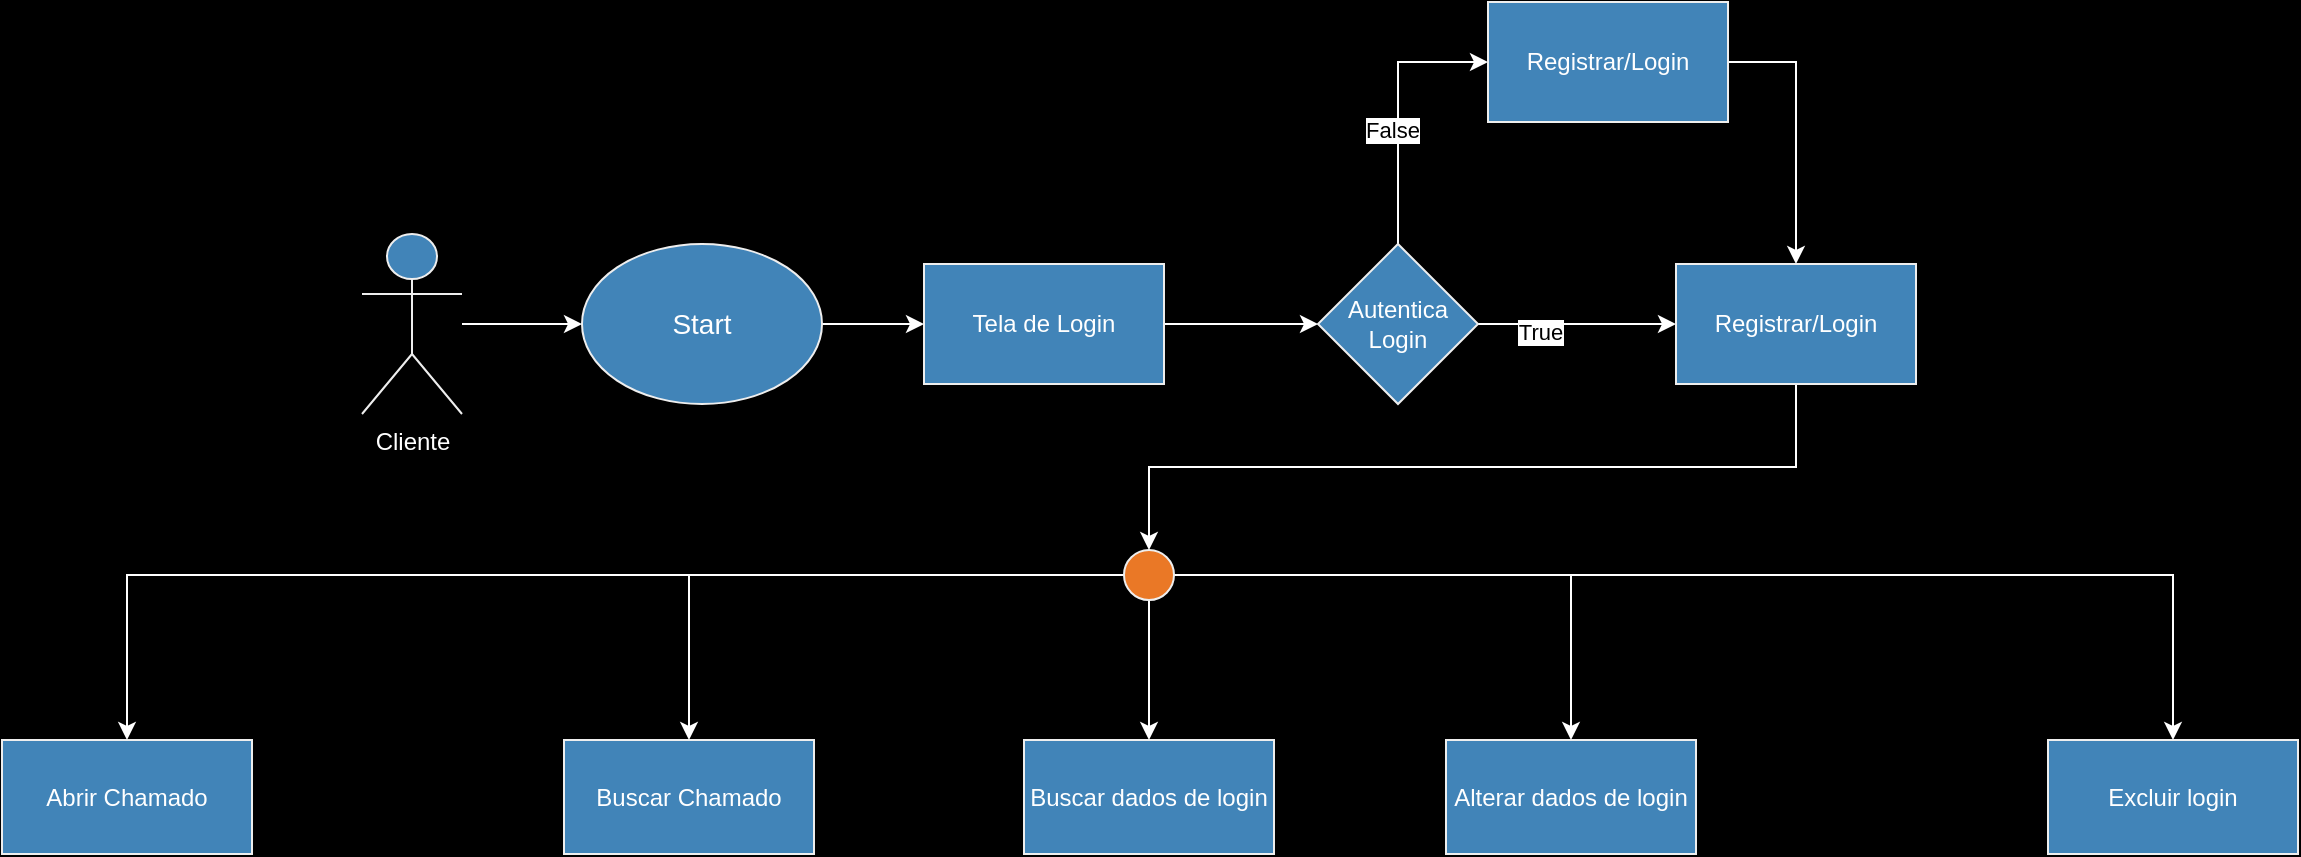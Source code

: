 <mxfile version="21.8.0" type="github">
  <diagram name="Página-1" id="t4cwPOpe5N0HpnnbIakR">
    <mxGraphModel dx="2523" dy="686" grid="0" gridSize="10" guides="1" tooltips="1" connect="1" arrows="1" fold="1" page="1" pageScale="1" pageWidth="1169" pageHeight="827" background="#000000" math="0" shadow="0">
      <root>
        <mxCell id="0" />
        <mxCell id="1" parent="0" />
        <mxCell id="SZ_3P_ArL8m-mg5wEIIs-4" style="edgeStyle=orthogonalEdgeStyle;rounded=0;orthogonalLoop=1;jettySize=auto;html=1;entryX=0;entryY=0.5;entryDx=0;entryDy=0;labelBackgroundColor=none;strokeColor=#FFFFFF;fontColor=default;" parent="1" source="SZ_3P_ArL8m-mg5wEIIs-1" target="SZ_3P_ArL8m-mg5wEIIs-23" edge="1">
          <mxGeometry relative="1" as="geometry">
            <mxPoint x="-666" y="303" as="targetPoint" />
          </mxGeometry>
        </mxCell>
        <mxCell id="SZ_3P_ArL8m-mg5wEIIs-1" value="&lt;font style=&quot;font-size: 14px;&quot;&gt;Start&lt;/font&gt;" style="ellipse;whiteSpace=wrap;html=1;labelBackgroundColor=none;fillColor=#4184b8;strokeColor=#EEEEEE;fontColor=#FFFFFF;rounded=0;" parent="1" vertex="1">
          <mxGeometry x="-866" y="263" width="120" height="80" as="geometry" />
        </mxCell>
        <mxCell id="SZ_3P_ArL8m-mg5wEIIs-5" style="edgeStyle=orthogonalEdgeStyle;rounded=0;orthogonalLoop=1;jettySize=auto;html=1;entryX=0;entryY=0.5;entryDx=0;entryDy=0;exitX=1;exitY=0.5;exitDx=0;exitDy=0;labelBackgroundColor=none;strokeColor=#FFFFFF;fontColor=default;" parent="1" source="SZ_3P_ArL8m-mg5wEIIs-23" target="SZ_3P_ArL8m-mg5wEIIs-3" edge="1">
          <mxGeometry relative="1" as="geometry">
            <mxPoint x="-546" y="303" as="sourcePoint" />
          </mxGeometry>
        </mxCell>
        <mxCell id="SZ_3P_ArL8m-mg5wEIIs-10" style="edgeStyle=orthogonalEdgeStyle;rounded=0;orthogonalLoop=1;jettySize=auto;html=1;entryX=0;entryY=0.5;entryDx=0;entryDy=0;labelBackgroundColor=none;strokeColor=#FFFFFF;fontColor=default;" parent="1" source="SZ_3P_ArL8m-mg5wEIIs-3" target="SZ_3P_ArL8m-mg5wEIIs-36" edge="1">
          <mxGeometry relative="1" as="geometry">
            <mxPoint x="-276" y="303" as="targetPoint" />
          </mxGeometry>
        </mxCell>
        <mxCell id="SZ_3P_ArL8m-mg5wEIIs-56" value="True" style="edgeLabel;html=1;align=center;verticalAlign=middle;resizable=0;points=[];fontSize=11;fontFamily=Helvetica;fontColor=default;" parent="SZ_3P_ArL8m-mg5wEIIs-10" vertex="1" connectable="0">
          <mxGeometry x="-0.374" y="-4" relative="1" as="geometry">
            <mxPoint as="offset" />
          </mxGeometry>
        </mxCell>
        <mxCell id="SZ_3P_ArL8m-mg5wEIIs-40" style="edgeStyle=orthogonalEdgeStyle;shape=connector;rounded=0;orthogonalLoop=1;jettySize=auto;html=1;exitX=0.5;exitY=0;exitDx=0;exitDy=0;entryX=0;entryY=0.5;entryDx=0;entryDy=0;labelBackgroundColor=none;strokeColor=#FFFFFF;fontFamily=Helvetica;fontSize=11;fontColor=default;endArrow=classic;" parent="1" source="SZ_3P_ArL8m-mg5wEIIs-3" target="SZ_3P_ArL8m-mg5wEIIs-24" edge="1">
          <mxGeometry relative="1" as="geometry" />
        </mxCell>
        <mxCell id="SZ_3P_ArL8m-mg5wEIIs-41" value="False" style="edgeLabel;html=1;align=center;verticalAlign=middle;resizable=0;points=[];fontSize=11;fontFamily=Helvetica;fontColor=default;" parent="SZ_3P_ArL8m-mg5wEIIs-40" vertex="1" connectable="0">
          <mxGeometry x="-0.161" y="3" relative="1" as="geometry">
            <mxPoint as="offset" />
          </mxGeometry>
        </mxCell>
        <mxCell id="SZ_3P_ArL8m-mg5wEIIs-3" value="Autentica&lt;br&gt;Login" style="rhombus;whiteSpace=wrap;html=1;labelBackgroundColor=none;fillColor=#4184b8;strokeColor=#EEEEEE;fontColor=#FFFFFF;rounded=0;" parent="1" vertex="1">
          <mxGeometry x="-498" y="263" width="80" height="80" as="geometry" />
        </mxCell>
        <mxCell id="SZ_3P_ArL8m-mg5wEIIs-16" style="edgeStyle=orthogonalEdgeStyle;rounded=0;orthogonalLoop=1;jettySize=auto;html=1;entryX=0;entryY=0.5;entryDx=0;entryDy=0;labelBackgroundColor=none;strokeColor=#FFFFFF;fontColor=default;" parent="1" source="SZ_3P_ArL8m-mg5wEIIs-13" target="SZ_3P_ArL8m-mg5wEIIs-1" edge="1">
          <mxGeometry relative="1" as="geometry" />
        </mxCell>
        <mxCell id="SZ_3P_ArL8m-mg5wEIIs-13" value="Cliente" style="shape=umlActor;verticalLabelPosition=bottom;verticalAlign=top;html=1;outlineConnect=0;labelBackgroundColor=none;fillColor=#4184b8;strokeColor=#EEEEEE;fontColor=#FFFFFF;rounded=0;" parent="1" vertex="1">
          <mxGeometry x="-976" y="258" width="50" height="90" as="geometry" />
        </mxCell>
        <mxCell id="SZ_3P_ArL8m-mg5wEIIs-23" value="Tela de Login" style="rounded=0;whiteSpace=wrap;html=1;labelBackgroundColor=none;fillColor=#4184b8;strokeColor=#EEEEEE;fontColor=#FFFFFF;" parent="1" vertex="1">
          <mxGeometry x="-695" y="273" width="120" height="60" as="geometry" />
        </mxCell>
        <mxCell id="SZ_3P_ArL8m-mg5wEIIs-42" style="edgeStyle=orthogonalEdgeStyle;shape=connector;rounded=0;orthogonalLoop=1;jettySize=auto;html=1;entryX=0.5;entryY=0;entryDx=0;entryDy=0;labelBackgroundColor=none;strokeColor=#FFFFFF;fontFamily=Helvetica;fontSize=11;fontColor=default;endArrow=classic;exitX=1;exitY=0.5;exitDx=0;exitDy=0;" parent="1" source="SZ_3P_ArL8m-mg5wEIIs-24" target="SZ_3P_ArL8m-mg5wEIIs-36" edge="1">
          <mxGeometry relative="1" as="geometry" />
        </mxCell>
        <mxCell id="SZ_3P_ArL8m-mg5wEIIs-24" value="Registrar/Login" style="rounded=0;whiteSpace=wrap;html=1;labelBackgroundColor=none;fillColor=#4184b8;strokeColor=#EEEEEE;fontColor=#FFFFFF;" parent="1" vertex="1">
          <mxGeometry x="-413" y="142" width="120" height="60" as="geometry" />
        </mxCell>
        <mxCell id="SZ_3P_ArL8m-mg5wEIIs-45" style="edgeStyle=orthogonalEdgeStyle;shape=connector;rounded=0;orthogonalLoop=1;jettySize=auto;html=1;entryX=0.5;entryY=0;entryDx=0;entryDy=0;labelBackgroundColor=none;strokeColor=#FFFFFF;fontFamily=Helvetica;fontSize=11;fontColor=default;endArrow=classic;" parent="1" source="SZ_3P_ArL8m-mg5wEIIs-25" target="SZ_3P_ArL8m-mg5wEIIs-46" edge="1">
          <mxGeometry relative="1" as="geometry">
            <mxPoint x="-999" y="507" as="targetPoint" />
          </mxGeometry>
        </mxCell>
        <mxCell id="SZ_3P_ArL8m-mg5wEIIs-49" style="edgeStyle=orthogonalEdgeStyle;shape=connector;rounded=0;orthogonalLoop=1;jettySize=auto;html=1;entryX=0.5;entryY=0;entryDx=0;entryDy=0;labelBackgroundColor=none;strokeColor=#FFFFFF;fontFamily=Helvetica;fontSize=11;fontColor=default;endArrow=classic;" parent="1" source="SZ_3P_ArL8m-mg5wEIIs-25" target="SZ_3P_ArL8m-mg5wEIIs-29" edge="1">
          <mxGeometry relative="1" as="geometry" />
        </mxCell>
        <mxCell id="SZ_3P_ArL8m-mg5wEIIs-51" style="edgeStyle=orthogonalEdgeStyle;shape=connector;rounded=0;orthogonalLoop=1;jettySize=auto;html=1;entryX=0.5;entryY=0;entryDx=0;entryDy=0;labelBackgroundColor=none;strokeColor=#FFFFFF;fontFamily=Helvetica;fontSize=11;fontColor=default;endArrow=classic;" parent="1" source="SZ_3P_ArL8m-mg5wEIIs-25" target="SZ_3P_ArL8m-mg5wEIIs-50" edge="1">
          <mxGeometry relative="1" as="geometry" />
        </mxCell>
        <mxCell id="SZ_3P_ArL8m-mg5wEIIs-53" style="edgeStyle=orthogonalEdgeStyle;shape=connector;rounded=0;orthogonalLoop=1;jettySize=auto;html=1;entryX=0.5;entryY=0;entryDx=0;entryDy=0;labelBackgroundColor=none;strokeColor=#FFFFFF;fontFamily=Helvetica;fontSize=11;fontColor=default;endArrow=classic;" parent="1" source="SZ_3P_ArL8m-mg5wEIIs-25" target="SZ_3P_ArL8m-mg5wEIIs-52" edge="1">
          <mxGeometry relative="1" as="geometry" />
        </mxCell>
        <mxCell id="SZ_3P_ArL8m-mg5wEIIs-55" style="edgeStyle=orthogonalEdgeStyle;shape=connector;rounded=0;orthogonalLoop=1;jettySize=auto;html=1;entryX=0.5;entryY=0;entryDx=0;entryDy=0;labelBackgroundColor=none;strokeColor=#FFFFFF;fontFamily=Helvetica;fontSize=11;fontColor=default;endArrow=classic;" parent="1" source="SZ_3P_ArL8m-mg5wEIIs-25" target="SZ_3P_ArL8m-mg5wEIIs-54" edge="1">
          <mxGeometry relative="1" as="geometry" />
        </mxCell>
        <mxCell id="SZ_3P_ArL8m-mg5wEIIs-25" value="" style="ellipse;whiteSpace=wrap;html=1;aspect=fixed;labelBackgroundColor=none;fillColor=#EA7826;strokeColor=#EEEEEE;fontColor=#FFFFFF;rounded=0;" parent="1" vertex="1">
          <mxGeometry x="-595" y="416" width="25" height="25" as="geometry" />
        </mxCell>
        <mxCell id="SZ_3P_ArL8m-mg5wEIIs-29" value="Buscar Chamado" style="rounded=0;whiteSpace=wrap;html=1;labelBackgroundColor=none;fillColor=#4184b8;strokeColor=#EEEEEE;fontColor=#FFFFFF;" parent="1" vertex="1">
          <mxGeometry x="-875" y="511" width="125" height="57" as="geometry" />
        </mxCell>
        <mxCell id="SZ_3P_ArL8m-mg5wEIIs-44" style="edgeStyle=orthogonalEdgeStyle;shape=connector;rounded=0;orthogonalLoop=1;jettySize=auto;html=1;entryX=0.5;entryY=0;entryDx=0;entryDy=0;labelBackgroundColor=none;strokeColor=#FFFFFF;fontFamily=Helvetica;fontSize=11;fontColor=default;endArrow=classic;exitX=0.5;exitY=1;exitDx=0;exitDy=0;" parent="1" source="SZ_3P_ArL8m-mg5wEIIs-36" target="SZ_3P_ArL8m-mg5wEIIs-25" edge="1">
          <mxGeometry relative="1" as="geometry" />
        </mxCell>
        <mxCell id="SZ_3P_ArL8m-mg5wEIIs-36" value="Registrar/Login" style="rounded=0;whiteSpace=wrap;html=1;labelBackgroundColor=none;fillColor=#4184b8;strokeColor=#EEEEEE;fontColor=#FFFFFF;" parent="1" vertex="1">
          <mxGeometry x="-319" y="273" width="120" height="60" as="geometry" />
        </mxCell>
        <mxCell id="SZ_3P_ArL8m-mg5wEIIs-46" value="Abrir Chamado" style="rounded=0;whiteSpace=wrap;html=1;labelBackgroundColor=none;fillColor=#4184b8;strokeColor=#EEEEEE;fontColor=#FFFFFF;" parent="1" vertex="1">
          <mxGeometry x="-1156" y="511" width="125" height="57" as="geometry" />
        </mxCell>
        <mxCell id="SZ_3P_ArL8m-mg5wEIIs-50" value="Alterar dados de login" style="rounded=0;whiteSpace=wrap;html=1;labelBackgroundColor=none;fillColor=#4184b8;strokeColor=#EEEEEE;fontColor=#FFFFFF;" parent="1" vertex="1">
          <mxGeometry x="-434" y="511" width="125" height="57" as="geometry" />
        </mxCell>
        <mxCell id="SZ_3P_ArL8m-mg5wEIIs-52" value="Excluir login" style="rounded=0;whiteSpace=wrap;html=1;labelBackgroundColor=none;fillColor=#4184b8;strokeColor=#EEEEEE;fontColor=#FFFFFF;" parent="1" vertex="1">
          <mxGeometry x="-133" y="511" width="125" height="57" as="geometry" />
        </mxCell>
        <mxCell id="SZ_3P_ArL8m-mg5wEIIs-54" value="Buscar dados de login" style="rounded=0;whiteSpace=wrap;html=1;labelBackgroundColor=none;fillColor=#4184b8;strokeColor=#EEEEEE;fontColor=#FFFFFF;" parent="1" vertex="1">
          <mxGeometry x="-645" y="511" width="125" height="57" as="geometry" />
        </mxCell>
      </root>
    </mxGraphModel>
  </diagram>
</mxfile>
